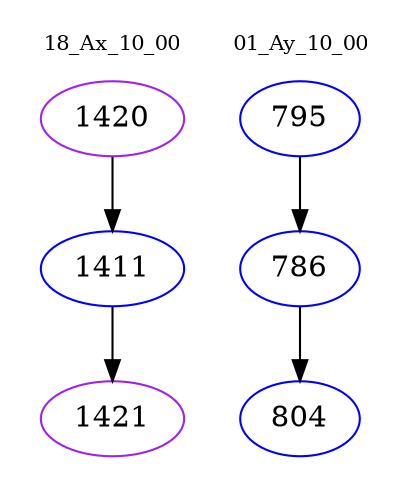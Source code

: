 digraph{
subgraph cluster_0 {
color = white
label = "18_Ax_10_00";
fontsize=10;
T0_1420 [label="1420", color="purple"]
T0_1420 -> T0_1411 [color="black"]
T0_1411 [label="1411", color="blue"]
T0_1411 -> T0_1421 [color="black"]
T0_1421 [label="1421", color="purple"]
}
subgraph cluster_1 {
color = white
label = "01_Ay_10_00";
fontsize=10;
T1_795 [label="795", color="blue"]
T1_795 -> T1_786 [color="black"]
T1_786 [label="786", color="blue"]
T1_786 -> T1_804 [color="black"]
T1_804 [label="804", color="blue"]
}
}
